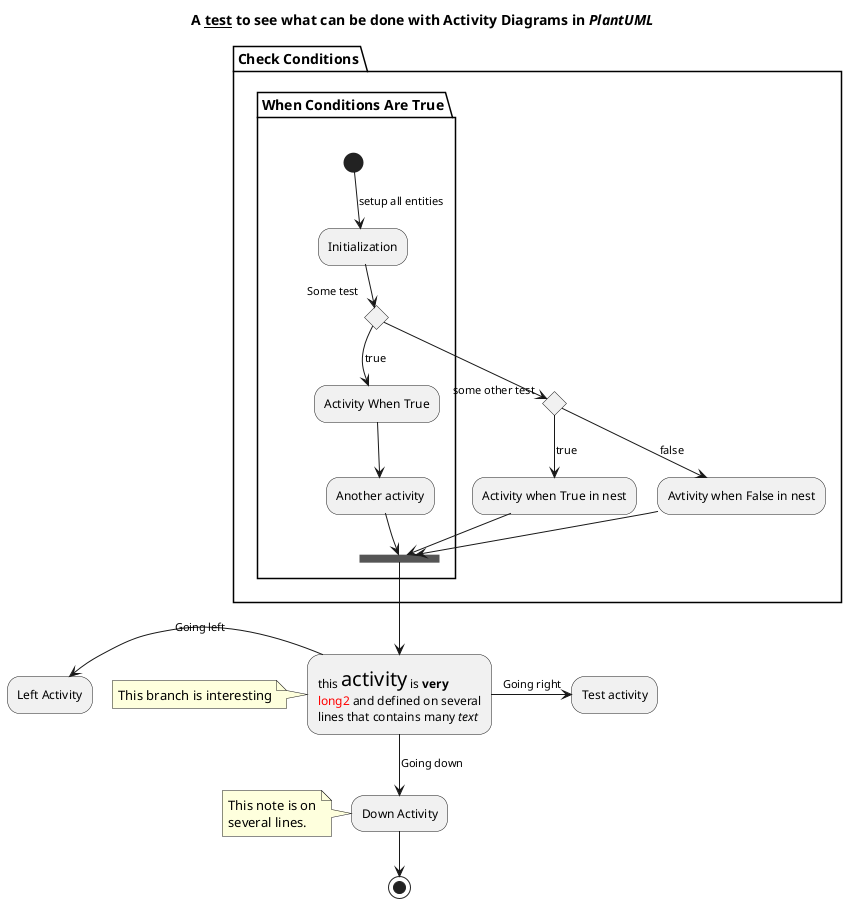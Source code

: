 @startuml

title A __test__ to see what can be done with **Activity Diagrams** in //PlantUML//

'Create a top, label arrow and create activity called "Initialization"
partition "Check Conditions" {

'Create sub parition and set the background color to be different
partition "When Conditions Are True" LightSkyBlue {
(*top) --> [setup all entities] Initialization

if "Some test" then
    --> [true] "Activity When True"
    --> "Another activity"
    'create code synchronization point
    --> ===B1===
}
else
    if "some other test" then
        --> [true] "Activity when True in nest"
        'create code synchronization point
        --> ===B1===
    else
        --> [false] "Avtivity when False in nest" 
        'create code synchronization point
        --> ===B1===
    endif
endif
}

'To write a long activity description do as follows
--> "this <size:20>activity</size> is <b>very</b>
<color:red>long2</color> and defined on several
lines that contains many <i>text</i>" as A1

note left: This branch is interesting

'To create a branch structure without "if" use the activity
'name and the arrow directions
A1 -right-> [Going right] "Test activity"
A1 -l-> [Going left] "Left Activity"
A1 -d-> [Going down] "Down Activity"

'multi-line notes. It auto-attaches to previous activity
note left
This note is on
several lines.
end note

--> (*)

@enduml
